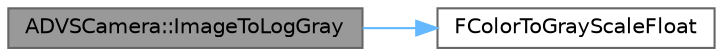digraph "ADVSCamera::ImageToLogGray"
{
 // INTERACTIVE_SVG=YES
 // LATEX_PDF_SIZE
  bgcolor="transparent";
  edge [fontname=Helvetica,fontsize=10,labelfontname=Helvetica,labelfontsize=10];
  node [fontname=Helvetica,fontsize=10,shape=box,height=0.2,width=0.4];
  rankdir="LR";
  Node1 [id="Node000001",label="ADVSCamera::ImageToLogGray",height=0.2,width=0.4,color="gray40", fillcolor="grey60", style="filled", fontcolor="black",tooltip=" "];
  Node1 -> Node2 [id="edge1_Node000001_Node000002",color="steelblue1",style="solid",tooltip=" "];
  Node2 [id="Node000002",label="FColorToGrayScaleFloat",height=0.2,width=0.4,color="grey40", fillcolor="white", style="filled",URL="$d9/d6e/DVSCamera_8cpp.html#ab98aba97257f58cd0cca398b748c7371",tooltip=" "];
}
